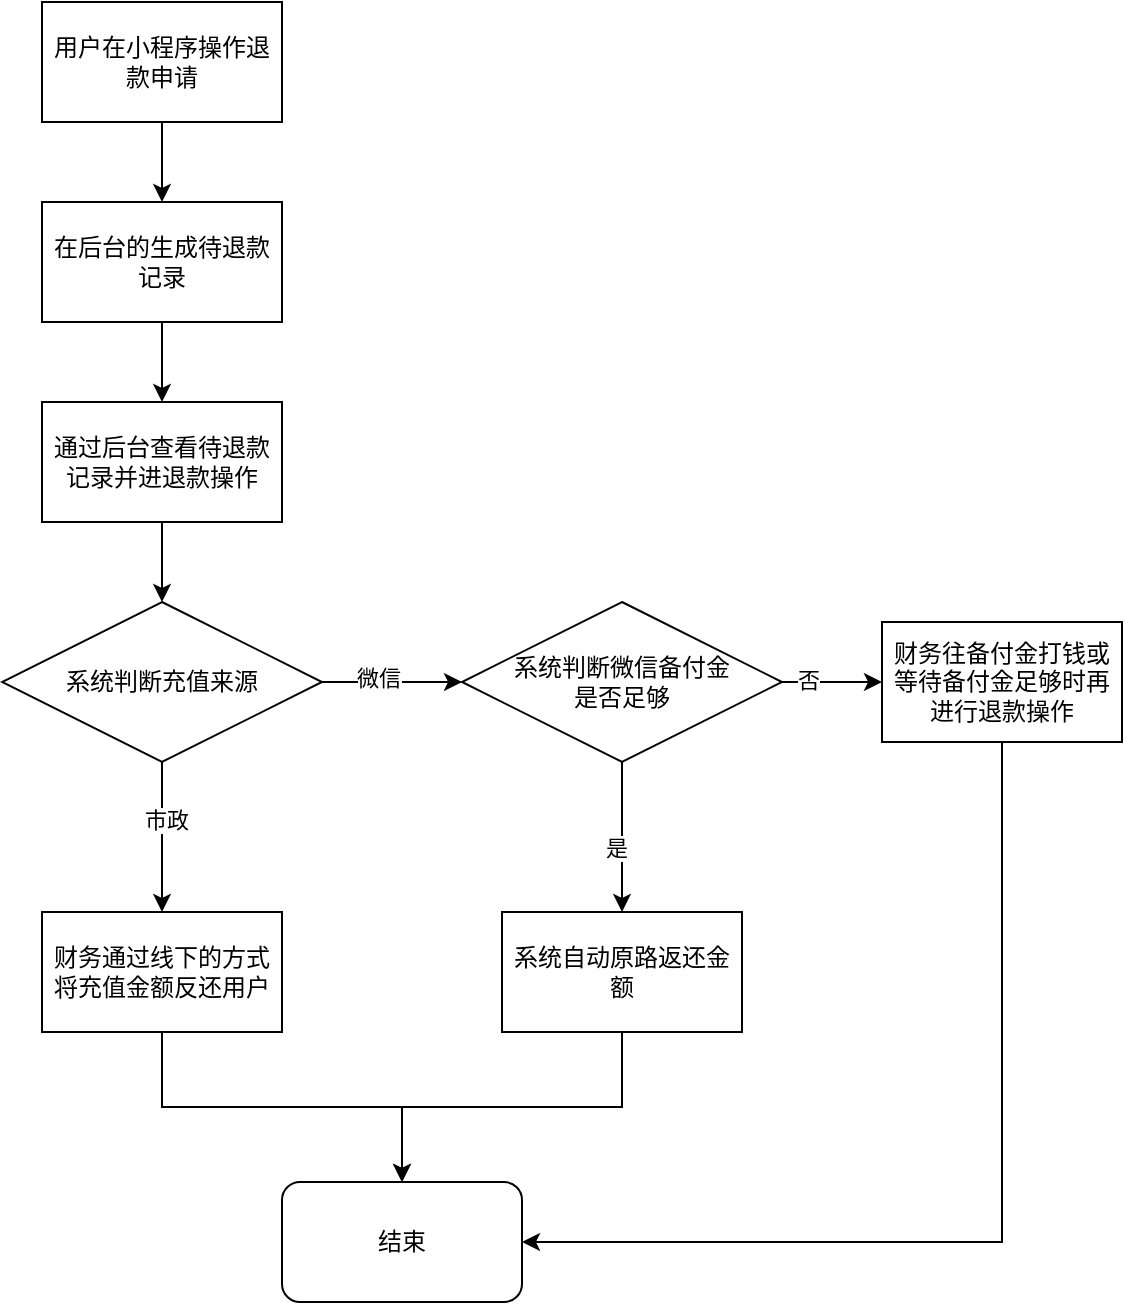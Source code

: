 <mxfile version="21.6.6" type="github">
  <diagram name="第 1 页" id="KrkYhfTj4iuYodY4POBy">
    <mxGraphModel dx="1194" dy="639" grid="1" gridSize="10" guides="1" tooltips="1" connect="1" arrows="1" fold="1" page="1" pageScale="1" pageWidth="827" pageHeight="1169" math="0" shadow="0">
      <root>
        <mxCell id="0" />
        <mxCell id="1" parent="0" />
        <mxCell id="PHMbtwKVWvKyEgNeZMkU-17" value="" style="edgeStyle=orthogonalEdgeStyle;rounded=0;orthogonalLoop=1;jettySize=auto;html=1;" edge="1" parent="1" source="PHMbtwKVWvKyEgNeZMkU-1" target="PHMbtwKVWvKyEgNeZMkU-2">
          <mxGeometry relative="1" as="geometry" />
        </mxCell>
        <mxCell id="PHMbtwKVWvKyEgNeZMkU-1" value="用户在小程序操作退款申请" style="rounded=0;whiteSpace=wrap;html=1;" vertex="1" parent="1">
          <mxGeometry x="120" y="50" width="120" height="60" as="geometry" />
        </mxCell>
        <mxCell id="PHMbtwKVWvKyEgNeZMkU-18" value="" style="edgeStyle=orthogonalEdgeStyle;rounded=0;orthogonalLoop=1;jettySize=auto;html=1;" edge="1" parent="1" source="PHMbtwKVWvKyEgNeZMkU-2" target="PHMbtwKVWvKyEgNeZMkU-3">
          <mxGeometry relative="1" as="geometry" />
        </mxCell>
        <mxCell id="PHMbtwKVWvKyEgNeZMkU-2" value="在后台的生成待退款记录" style="rounded=0;whiteSpace=wrap;html=1;" vertex="1" parent="1">
          <mxGeometry x="120" y="150" width="120" height="60" as="geometry" />
        </mxCell>
        <mxCell id="PHMbtwKVWvKyEgNeZMkU-25" value="" style="edgeStyle=orthogonalEdgeStyle;rounded=0;orthogonalLoop=1;jettySize=auto;html=1;" edge="1" parent="1" source="PHMbtwKVWvKyEgNeZMkU-3" target="PHMbtwKVWvKyEgNeZMkU-5">
          <mxGeometry relative="1" as="geometry" />
        </mxCell>
        <mxCell id="PHMbtwKVWvKyEgNeZMkU-3" value="通过后台查看待退款记录并进退款操作" style="rounded=0;whiteSpace=wrap;html=1;" vertex="1" parent="1">
          <mxGeometry x="120" y="250" width="120" height="60" as="geometry" />
        </mxCell>
        <mxCell id="PHMbtwKVWvKyEgNeZMkU-23" style="edgeStyle=orthogonalEdgeStyle;rounded=0;orthogonalLoop=1;jettySize=auto;html=1;entryX=0.5;entryY=0;entryDx=0;entryDy=0;" edge="1" parent="1" source="PHMbtwKVWvKyEgNeZMkU-4" target="PHMbtwKVWvKyEgNeZMkU-19">
          <mxGeometry relative="1" as="geometry" />
        </mxCell>
        <mxCell id="PHMbtwKVWvKyEgNeZMkU-4" value="财务通过线下的方式将充值金额反还用户" style="rounded=0;whiteSpace=wrap;html=1;" vertex="1" parent="1">
          <mxGeometry x="120" y="505" width="120" height="60" as="geometry" />
        </mxCell>
        <mxCell id="PHMbtwKVWvKyEgNeZMkU-7" value="" style="edgeStyle=orthogonalEdgeStyle;rounded=0;orthogonalLoop=1;jettySize=auto;html=1;" edge="1" parent="1" source="PHMbtwKVWvKyEgNeZMkU-5" target="PHMbtwKVWvKyEgNeZMkU-6">
          <mxGeometry relative="1" as="geometry" />
        </mxCell>
        <mxCell id="PHMbtwKVWvKyEgNeZMkU-8" value="微信" style="edgeLabel;html=1;align=center;verticalAlign=middle;resizable=0;points=[];" vertex="1" connectable="0" parent="PHMbtwKVWvKyEgNeZMkU-7">
          <mxGeometry x="-0.2" y="2" relative="1" as="geometry">
            <mxPoint as="offset" />
          </mxGeometry>
        </mxCell>
        <mxCell id="PHMbtwKVWvKyEgNeZMkU-9" value="" style="edgeStyle=orthogonalEdgeStyle;rounded=0;orthogonalLoop=1;jettySize=auto;html=1;" edge="1" parent="1" source="PHMbtwKVWvKyEgNeZMkU-5" target="PHMbtwKVWvKyEgNeZMkU-4">
          <mxGeometry relative="1" as="geometry" />
        </mxCell>
        <mxCell id="PHMbtwKVWvKyEgNeZMkU-10" value="市政" style="edgeLabel;html=1;align=center;verticalAlign=middle;resizable=0;points=[];" vertex="1" connectable="0" parent="PHMbtwKVWvKyEgNeZMkU-9">
          <mxGeometry x="-0.24" y="2" relative="1" as="geometry">
            <mxPoint as="offset" />
          </mxGeometry>
        </mxCell>
        <mxCell id="PHMbtwKVWvKyEgNeZMkU-5" value="系统判断充值来源" style="rhombus;whiteSpace=wrap;html=1;" vertex="1" parent="1">
          <mxGeometry x="100" y="350" width="160" height="80" as="geometry" />
        </mxCell>
        <mxCell id="PHMbtwKVWvKyEgNeZMkU-12" value="" style="edgeStyle=orthogonalEdgeStyle;rounded=0;orthogonalLoop=1;jettySize=auto;html=1;" edge="1" parent="1" source="PHMbtwKVWvKyEgNeZMkU-6" target="PHMbtwKVWvKyEgNeZMkU-11">
          <mxGeometry relative="1" as="geometry" />
        </mxCell>
        <mxCell id="PHMbtwKVWvKyEgNeZMkU-13" value="是" style="edgeLabel;html=1;align=center;verticalAlign=middle;resizable=0;points=[];" vertex="1" connectable="0" parent="PHMbtwKVWvKyEgNeZMkU-12">
          <mxGeometry x="0.147" y="-3" relative="1" as="geometry">
            <mxPoint as="offset" />
          </mxGeometry>
        </mxCell>
        <mxCell id="PHMbtwKVWvKyEgNeZMkU-15" value="" style="edgeStyle=orthogonalEdgeStyle;rounded=0;orthogonalLoop=1;jettySize=auto;html=1;" edge="1" parent="1" source="PHMbtwKVWvKyEgNeZMkU-6" target="PHMbtwKVWvKyEgNeZMkU-14">
          <mxGeometry relative="1" as="geometry" />
        </mxCell>
        <mxCell id="PHMbtwKVWvKyEgNeZMkU-16" value="否" style="edgeLabel;html=1;align=center;verticalAlign=middle;resizable=0;points=[];" vertex="1" connectable="0" parent="PHMbtwKVWvKyEgNeZMkU-15">
          <mxGeometry x="-0.48" y="1" relative="1" as="geometry">
            <mxPoint as="offset" />
          </mxGeometry>
        </mxCell>
        <mxCell id="PHMbtwKVWvKyEgNeZMkU-6" value="系统判断微信备付金&lt;br&gt;是否足够" style="rhombus;whiteSpace=wrap;html=1;" vertex="1" parent="1">
          <mxGeometry x="330" y="350" width="160" height="80" as="geometry" />
        </mxCell>
        <mxCell id="PHMbtwKVWvKyEgNeZMkU-24" style="edgeStyle=orthogonalEdgeStyle;rounded=0;orthogonalLoop=1;jettySize=auto;html=1;entryX=0.5;entryY=0;entryDx=0;entryDy=0;" edge="1" parent="1" source="PHMbtwKVWvKyEgNeZMkU-11" target="PHMbtwKVWvKyEgNeZMkU-19">
          <mxGeometry relative="1" as="geometry" />
        </mxCell>
        <mxCell id="PHMbtwKVWvKyEgNeZMkU-11" value="系统自动原路返还金额" style="rounded=0;whiteSpace=wrap;html=1;" vertex="1" parent="1">
          <mxGeometry x="350" y="505" width="120" height="60" as="geometry" />
        </mxCell>
        <mxCell id="PHMbtwKVWvKyEgNeZMkU-22" style="edgeStyle=orthogonalEdgeStyle;rounded=0;orthogonalLoop=1;jettySize=auto;html=1;entryX=1;entryY=0.5;entryDx=0;entryDy=0;" edge="1" parent="1" source="PHMbtwKVWvKyEgNeZMkU-14" target="PHMbtwKVWvKyEgNeZMkU-19">
          <mxGeometry relative="1" as="geometry">
            <Array as="points">
              <mxPoint x="600" y="670" />
            </Array>
          </mxGeometry>
        </mxCell>
        <mxCell id="PHMbtwKVWvKyEgNeZMkU-14" value="财务往备付金打钱或等待备付金足够时再进行退款操作" style="rounded=0;whiteSpace=wrap;html=1;" vertex="1" parent="1">
          <mxGeometry x="540" y="360" width="120" height="60" as="geometry" />
        </mxCell>
        <mxCell id="PHMbtwKVWvKyEgNeZMkU-19" value="结束" style="rounded=1;whiteSpace=wrap;html=1;" vertex="1" parent="1">
          <mxGeometry x="240" y="640" width="120" height="60" as="geometry" />
        </mxCell>
      </root>
    </mxGraphModel>
  </diagram>
</mxfile>
